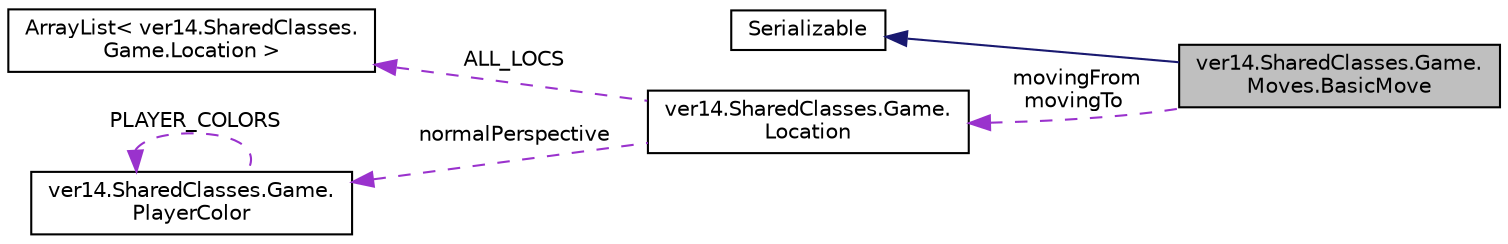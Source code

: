 digraph "ver14.SharedClasses.Game.Moves.BasicMove"
{
 // LATEX_PDF_SIZE
  edge [fontname="Helvetica",fontsize="10",labelfontname="Helvetica",labelfontsize="10"];
  node [fontname="Helvetica",fontsize="10",shape=record];
  rankdir="LR";
  Node1 [label="ver14.SharedClasses.Game.\lMoves.BasicMove",height=0.2,width=0.4,color="black", fillcolor="grey75", style="filled", fontcolor="black",tooltip=" "];
  Node2 -> Node1 [dir="back",color="midnightblue",fontsize="10",style="solid"];
  Node2 [label="Serializable",height=0.2,width=0.4,color="black", fillcolor="white", style="filled",tooltip=" "];
  Node3 -> Node1 [dir="back",color="darkorchid3",fontsize="10",style="dashed",label=" movingFrom\nmovingTo" ];
  Node3 [label="ver14.SharedClasses.Game.\lLocation",height=0.2,width=0.4,color="black", fillcolor="white", style="filled",URL="$enumver14_1_1_shared_classes_1_1_game_1_1_location.html",tooltip=" "];
  Node4 -> Node3 [dir="back",color="darkorchid3",fontsize="10",style="dashed",label=" ALL_LOCS" ];
  Node4 [label="ArrayList\< ver14.SharedClasses.\lGame.Location \>",height=0.2,width=0.4,color="black", fillcolor="white", style="filled",tooltip=" "];
  Node5 -> Node3 [dir="back",color="darkorchid3",fontsize="10",style="dashed",label=" normalPerspective" ];
  Node5 [label="ver14.SharedClasses.Game.\lPlayerColor",height=0.2,width=0.4,color="black", fillcolor="white", style="filled",URL="$enumver14_1_1_shared_classes_1_1_game_1_1_player_color.html",tooltip=" "];
  Node5 -> Node5 [dir="back",color="darkorchid3",fontsize="10",style="dashed",label=" PLAYER_COLORS" ];
}
